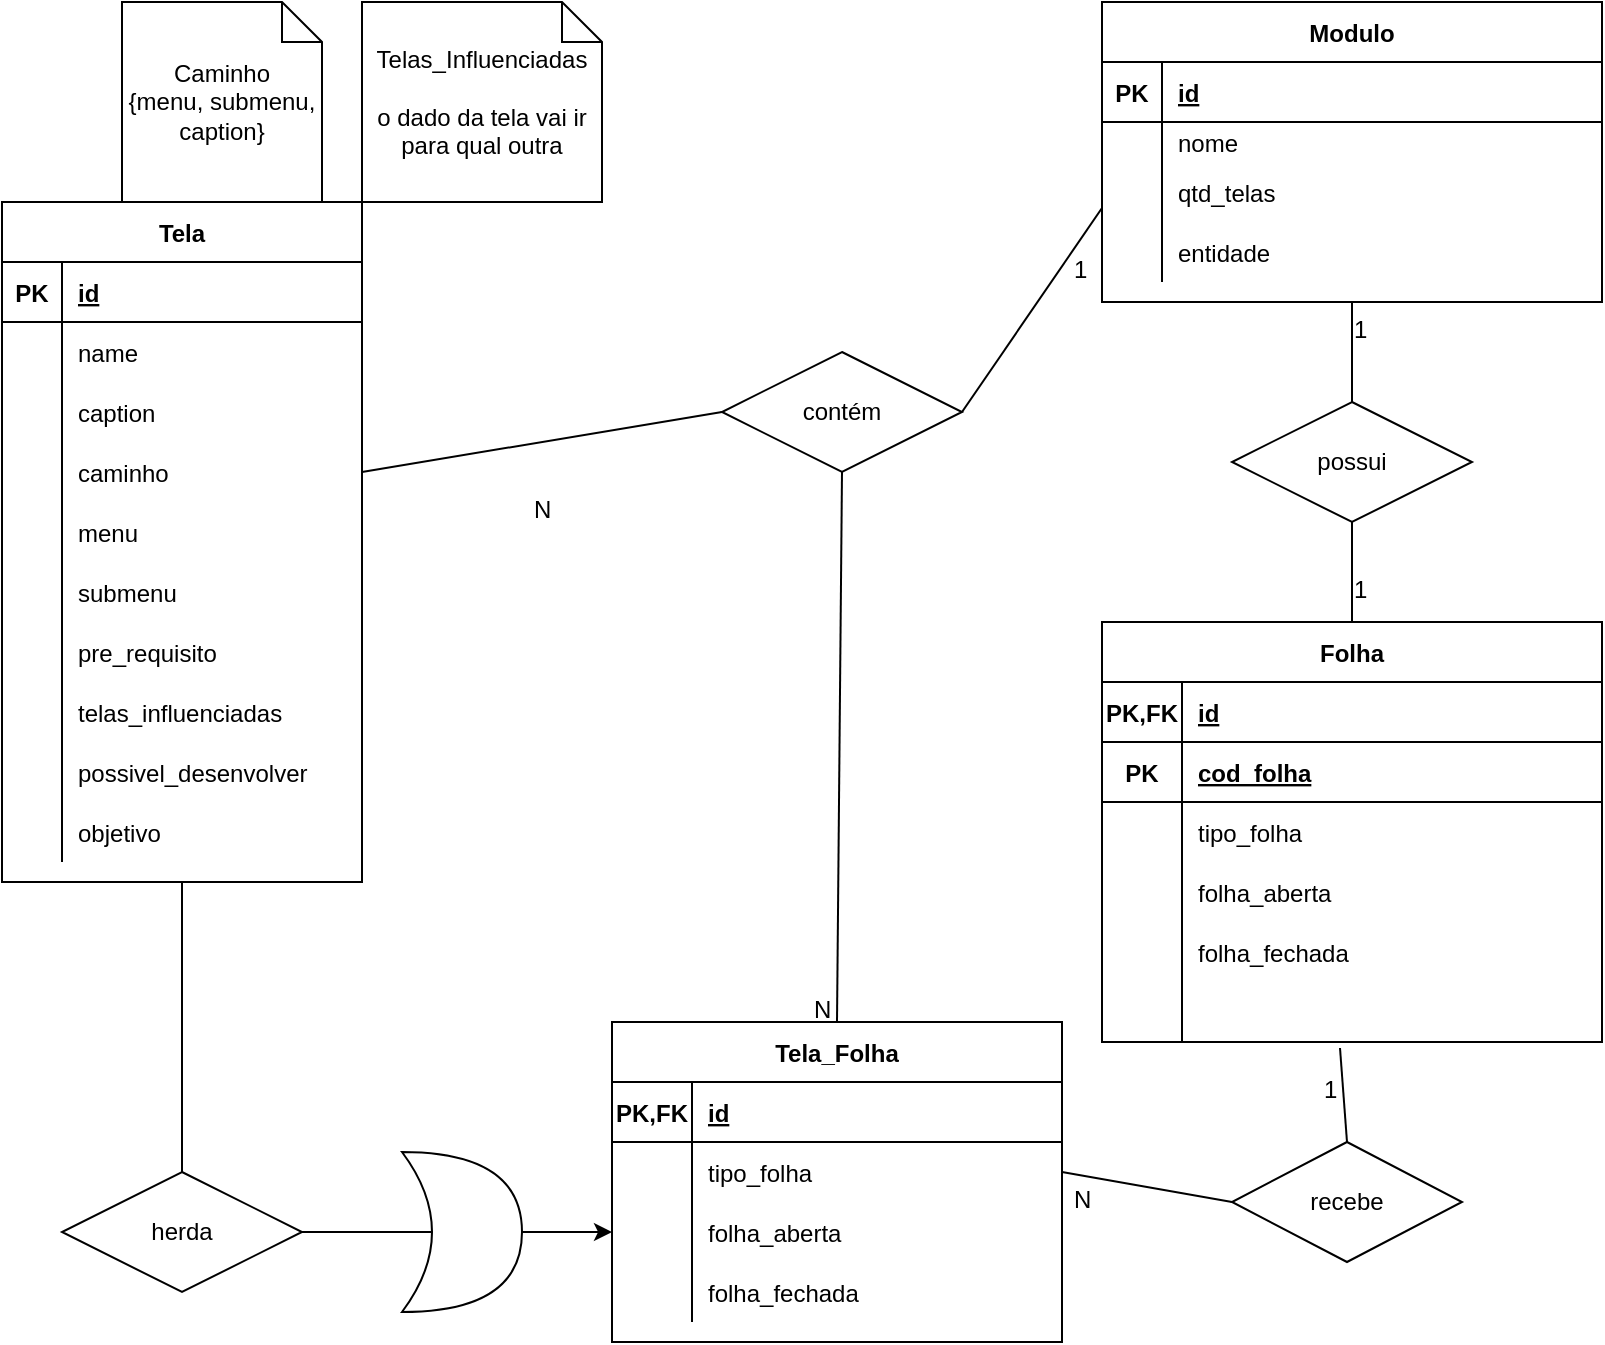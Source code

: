 <mxfile version="14.9.4" type="github">
  <diagram id="R2lEEEUBdFMjLlhIrx00" name="Page-1">
    <mxGraphModel dx="1923" dy="582" grid="1" gridSize="10" guides="1" tooltips="1" connect="1" arrows="1" fold="1" page="1" pageScale="1" pageWidth="850" pageHeight="1100" math="0" shadow="0" extFonts="Permanent Marker^https://fonts.googleapis.com/css?family=Permanent+Marker">
      <root>
        <mxCell id="0" />
        <mxCell id="1" parent="0" />
        <mxCell id="C-vyLk0tnHw3VtMMgP7b-2" value="Modulo" style="shape=table;startSize=30;container=1;collapsible=1;childLayout=tableLayout;fixedRows=1;rowLines=0;fontStyle=1;align=center;resizeLast=1;" parent="1" vertex="1">
          <mxGeometry x="520" y="30" width="250" height="150" as="geometry">
            <mxRectangle x="540" y="40" width="80" height="30" as="alternateBounds" />
          </mxGeometry>
        </mxCell>
        <mxCell id="C-vyLk0tnHw3VtMMgP7b-3" value="" style="shape=partialRectangle;collapsible=0;dropTarget=0;pointerEvents=0;fillColor=none;points=[[0,0.5],[1,0.5]];portConstraint=eastwest;top=0;left=0;right=0;bottom=1;" parent="C-vyLk0tnHw3VtMMgP7b-2" vertex="1">
          <mxGeometry y="30" width="250" height="30" as="geometry" />
        </mxCell>
        <mxCell id="C-vyLk0tnHw3VtMMgP7b-4" value="PK" style="shape=partialRectangle;overflow=hidden;connectable=0;fillColor=none;top=0;left=0;bottom=0;right=0;fontStyle=1;" parent="C-vyLk0tnHw3VtMMgP7b-3" vertex="1">
          <mxGeometry width="30" height="30" as="geometry" />
        </mxCell>
        <mxCell id="C-vyLk0tnHw3VtMMgP7b-5" value="id" style="shape=partialRectangle;overflow=hidden;connectable=0;fillColor=none;top=0;left=0;bottom=0;right=0;align=left;spacingLeft=6;fontStyle=5;" parent="C-vyLk0tnHw3VtMMgP7b-3" vertex="1">
          <mxGeometry x="30" width="220" height="30" as="geometry" />
        </mxCell>
        <mxCell id="C-vyLk0tnHw3VtMMgP7b-6" value="" style="shape=partialRectangle;collapsible=0;dropTarget=0;pointerEvents=0;fillColor=none;points=[[0,0.5],[1,0.5]];portConstraint=eastwest;top=0;left=0;right=0;bottom=0;" parent="C-vyLk0tnHw3VtMMgP7b-2" vertex="1">
          <mxGeometry y="60" width="250" height="20" as="geometry" />
        </mxCell>
        <mxCell id="C-vyLk0tnHw3VtMMgP7b-7" value="" style="shape=partialRectangle;overflow=hidden;connectable=0;fillColor=none;top=0;left=0;bottom=0;right=0;" parent="C-vyLk0tnHw3VtMMgP7b-6" vertex="1">
          <mxGeometry width="30" height="20" as="geometry" />
        </mxCell>
        <mxCell id="C-vyLk0tnHw3VtMMgP7b-8" value="nome" style="shape=partialRectangle;overflow=hidden;connectable=0;fillColor=none;top=0;left=0;bottom=0;right=0;align=left;spacingLeft=6;" parent="C-vyLk0tnHw3VtMMgP7b-6" vertex="1">
          <mxGeometry x="30" width="220" height="20" as="geometry" />
        </mxCell>
        <mxCell id="C-vyLk0tnHw3VtMMgP7b-9" value="" style="shape=partialRectangle;collapsible=0;dropTarget=0;pointerEvents=0;fillColor=none;points=[[0,0.5],[1,0.5]];portConstraint=eastwest;top=0;left=0;right=0;bottom=0;" parent="C-vyLk0tnHw3VtMMgP7b-2" vertex="1">
          <mxGeometry y="80" width="250" height="30" as="geometry" />
        </mxCell>
        <mxCell id="C-vyLk0tnHw3VtMMgP7b-10" value="" style="shape=partialRectangle;overflow=hidden;connectable=0;fillColor=none;top=0;left=0;bottom=0;right=0;" parent="C-vyLk0tnHw3VtMMgP7b-9" vertex="1">
          <mxGeometry width="30" height="30" as="geometry" />
        </mxCell>
        <mxCell id="C-vyLk0tnHw3VtMMgP7b-11" value="qtd_telas" style="shape=partialRectangle;overflow=hidden;connectable=0;fillColor=none;top=0;left=0;bottom=0;right=0;align=left;spacingLeft=6;" parent="C-vyLk0tnHw3VtMMgP7b-9" vertex="1">
          <mxGeometry x="30" width="220" height="30" as="geometry" />
        </mxCell>
        <mxCell id="XcwAVJcCN3Z1Kj0v-T99-72" value="" style="shape=partialRectangle;collapsible=0;dropTarget=0;pointerEvents=0;fillColor=none;points=[[0,0.5],[1,0.5]];portConstraint=eastwest;top=0;left=0;right=0;bottom=0;" vertex="1" parent="C-vyLk0tnHw3VtMMgP7b-2">
          <mxGeometry y="110" width="250" height="30" as="geometry" />
        </mxCell>
        <mxCell id="XcwAVJcCN3Z1Kj0v-T99-73" value="" style="shape=partialRectangle;overflow=hidden;connectable=0;fillColor=none;top=0;left=0;bottom=0;right=0;" vertex="1" parent="XcwAVJcCN3Z1Kj0v-T99-72">
          <mxGeometry width="30" height="30" as="geometry" />
        </mxCell>
        <mxCell id="XcwAVJcCN3Z1Kj0v-T99-74" value="entidade" style="shape=partialRectangle;overflow=hidden;connectable=0;fillColor=none;top=0;left=0;bottom=0;right=0;align=left;spacingLeft=6;" vertex="1" parent="XcwAVJcCN3Z1Kj0v-T99-72">
          <mxGeometry x="30" width="220" height="30" as="geometry" />
        </mxCell>
        <mxCell id="XcwAVJcCN3Z1Kj0v-T99-3" value="Tela" style="shape=table;startSize=30;container=1;collapsible=1;childLayout=tableLayout;fixedRows=1;rowLines=0;fontStyle=1;align=center;resizeLast=1;" vertex="1" parent="1">
          <mxGeometry x="-30" y="130" width="180" height="340" as="geometry" />
        </mxCell>
        <mxCell id="XcwAVJcCN3Z1Kj0v-T99-4" value="" style="shape=partialRectangle;collapsible=0;dropTarget=0;pointerEvents=0;fillColor=none;top=0;left=0;bottom=1;right=0;points=[[0,0.5],[1,0.5]];portConstraint=eastwest;" vertex="1" parent="XcwAVJcCN3Z1Kj0v-T99-3">
          <mxGeometry y="30" width="180" height="30" as="geometry" />
        </mxCell>
        <mxCell id="XcwAVJcCN3Z1Kj0v-T99-5" value="PK" style="shape=partialRectangle;connectable=0;fillColor=none;top=0;left=0;bottom=0;right=0;fontStyle=1;overflow=hidden;" vertex="1" parent="XcwAVJcCN3Z1Kj0v-T99-4">
          <mxGeometry width="30" height="30" as="geometry" />
        </mxCell>
        <mxCell id="XcwAVJcCN3Z1Kj0v-T99-6" value="id" style="shape=partialRectangle;connectable=0;fillColor=none;top=0;left=0;bottom=0;right=0;align=left;spacingLeft=6;fontStyle=5;overflow=hidden;" vertex="1" parent="XcwAVJcCN3Z1Kj0v-T99-4">
          <mxGeometry x="30" width="150" height="30" as="geometry" />
        </mxCell>
        <mxCell id="XcwAVJcCN3Z1Kj0v-T99-7" value="" style="shape=partialRectangle;collapsible=0;dropTarget=0;pointerEvents=0;fillColor=none;top=0;left=0;bottom=0;right=0;points=[[0,0.5],[1,0.5]];portConstraint=eastwest;" vertex="1" parent="XcwAVJcCN3Z1Kj0v-T99-3">
          <mxGeometry y="60" width="180" height="30" as="geometry" />
        </mxCell>
        <mxCell id="XcwAVJcCN3Z1Kj0v-T99-8" value="" style="shape=partialRectangle;connectable=0;fillColor=none;top=0;left=0;bottom=0;right=0;editable=1;overflow=hidden;" vertex="1" parent="XcwAVJcCN3Z1Kj0v-T99-7">
          <mxGeometry width="30" height="30" as="geometry" />
        </mxCell>
        <mxCell id="XcwAVJcCN3Z1Kj0v-T99-9" value="name" style="shape=partialRectangle;connectable=0;fillColor=none;top=0;left=0;bottom=0;right=0;align=left;spacingLeft=6;overflow=hidden;" vertex="1" parent="XcwAVJcCN3Z1Kj0v-T99-7">
          <mxGeometry x="30" width="150" height="30" as="geometry" />
        </mxCell>
        <mxCell id="XcwAVJcCN3Z1Kj0v-T99-10" value="" style="shape=partialRectangle;collapsible=0;dropTarget=0;pointerEvents=0;fillColor=none;top=0;left=0;bottom=0;right=0;points=[[0,0.5],[1,0.5]];portConstraint=eastwest;" vertex="1" parent="XcwAVJcCN3Z1Kj0v-T99-3">
          <mxGeometry y="90" width="180" height="30" as="geometry" />
        </mxCell>
        <mxCell id="XcwAVJcCN3Z1Kj0v-T99-11" value="" style="shape=partialRectangle;connectable=0;fillColor=none;top=0;left=0;bottom=0;right=0;editable=1;overflow=hidden;" vertex="1" parent="XcwAVJcCN3Z1Kj0v-T99-10">
          <mxGeometry width="30" height="30" as="geometry" />
        </mxCell>
        <mxCell id="XcwAVJcCN3Z1Kj0v-T99-12" value="caption" style="shape=partialRectangle;connectable=0;fillColor=none;top=0;left=0;bottom=0;right=0;align=left;spacingLeft=6;overflow=hidden;" vertex="1" parent="XcwAVJcCN3Z1Kj0v-T99-10">
          <mxGeometry x="30" width="150" height="30" as="geometry" />
        </mxCell>
        <mxCell id="XcwAVJcCN3Z1Kj0v-T99-13" value="" style="shape=partialRectangle;collapsible=0;dropTarget=0;pointerEvents=0;fillColor=none;top=0;left=0;bottom=0;right=0;points=[[0,0.5],[1,0.5]];portConstraint=eastwest;" vertex="1" parent="XcwAVJcCN3Z1Kj0v-T99-3">
          <mxGeometry y="120" width="180" height="30" as="geometry" />
        </mxCell>
        <mxCell id="XcwAVJcCN3Z1Kj0v-T99-14" value="" style="shape=partialRectangle;connectable=0;fillColor=none;top=0;left=0;bottom=0;right=0;editable=1;overflow=hidden;" vertex="1" parent="XcwAVJcCN3Z1Kj0v-T99-13">
          <mxGeometry width="30" height="30" as="geometry" />
        </mxCell>
        <mxCell id="XcwAVJcCN3Z1Kj0v-T99-15" value="caminho" style="shape=partialRectangle;connectable=0;fillColor=none;top=0;left=0;bottom=0;right=0;align=left;spacingLeft=6;overflow=hidden;" vertex="1" parent="XcwAVJcCN3Z1Kj0v-T99-13">
          <mxGeometry x="30" width="150" height="30" as="geometry" />
        </mxCell>
        <mxCell id="XcwAVJcCN3Z1Kj0v-T99-34" value="" style="shape=partialRectangle;collapsible=0;dropTarget=0;pointerEvents=0;fillColor=none;top=0;left=0;bottom=0;right=0;points=[[0,0.5],[1,0.5]];portConstraint=eastwest;" vertex="1" parent="XcwAVJcCN3Z1Kj0v-T99-3">
          <mxGeometry y="150" width="180" height="30" as="geometry" />
        </mxCell>
        <mxCell id="XcwAVJcCN3Z1Kj0v-T99-35" value="" style="shape=partialRectangle;connectable=0;fillColor=none;top=0;left=0;bottom=0;right=0;editable=1;overflow=hidden;" vertex="1" parent="XcwAVJcCN3Z1Kj0v-T99-34">
          <mxGeometry width="30" height="30" as="geometry" />
        </mxCell>
        <mxCell id="XcwAVJcCN3Z1Kj0v-T99-36" value="menu" style="shape=partialRectangle;connectable=0;fillColor=none;top=0;left=0;bottom=0;right=0;align=left;spacingLeft=6;overflow=hidden;" vertex="1" parent="XcwAVJcCN3Z1Kj0v-T99-34">
          <mxGeometry x="30" width="150" height="30" as="geometry" />
        </mxCell>
        <mxCell id="XcwAVJcCN3Z1Kj0v-T99-38" value="" style="shape=partialRectangle;collapsible=0;dropTarget=0;pointerEvents=0;fillColor=none;top=0;left=0;bottom=0;right=0;points=[[0,0.5],[1,0.5]];portConstraint=eastwest;" vertex="1" parent="XcwAVJcCN3Z1Kj0v-T99-3">
          <mxGeometry y="180" width="180" height="30" as="geometry" />
        </mxCell>
        <mxCell id="XcwAVJcCN3Z1Kj0v-T99-39" value="" style="shape=partialRectangle;connectable=0;fillColor=none;top=0;left=0;bottom=0;right=0;editable=1;overflow=hidden;" vertex="1" parent="XcwAVJcCN3Z1Kj0v-T99-38">
          <mxGeometry width="30" height="30" as="geometry" />
        </mxCell>
        <mxCell id="XcwAVJcCN3Z1Kj0v-T99-40" value="submenu" style="shape=partialRectangle;connectable=0;fillColor=none;top=0;left=0;bottom=0;right=0;align=left;spacingLeft=6;overflow=hidden;" vertex="1" parent="XcwAVJcCN3Z1Kj0v-T99-38">
          <mxGeometry x="30" width="150" height="30" as="geometry" />
        </mxCell>
        <mxCell id="XcwAVJcCN3Z1Kj0v-T99-42" value="" style="shape=partialRectangle;collapsible=0;dropTarget=0;pointerEvents=0;fillColor=none;top=0;left=0;bottom=0;right=0;points=[[0,0.5],[1,0.5]];portConstraint=eastwest;" vertex="1" parent="XcwAVJcCN3Z1Kj0v-T99-3">
          <mxGeometry y="210" width="180" height="30" as="geometry" />
        </mxCell>
        <mxCell id="XcwAVJcCN3Z1Kj0v-T99-43" value="" style="shape=partialRectangle;connectable=0;fillColor=none;top=0;left=0;bottom=0;right=0;editable=1;overflow=hidden;" vertex="1" parent="XcwAVJcCN3Z1Kj0v-T99-42">
          <mxGeometry width="30" height="30" as="geometry" />
        </mxCell>
        <mxCell id="XcwAVJcCN3Z1Kj0v-T99-44" value="pre_requisito" style="shape=partialRectangle;connectable=0;fillColor=none;top=0;left=0;bottom=0;right=0;align=left;spacingLeft=6;overflow=hidden;" vertex="1" parent="XcwAVJcCN3Z1Kj0v-T99-42">
          <mxGeometry x="30" width="150" height="30" as="geometry" />
        </mxCell>
        <mxCell id="XcwAVJcCN3Z1Kj0v-T99-45" value="" style="shape=partialRectangle;collapsible=0;dropTarget=0;pointerEvents=0;fillColor=none;top=0;left=0;bottom=0;right=0;points=[[0,0.5],[1,0.5]];portConstraint=eastwest;" vertex="1" parent="XcwAVJcCN3Z1Kj0v-T99-3">
          <mxGeometry y="240" width="180" height="30" as="geometry" />
        </mxCell>
        <mxCell id="XcwAVJcCN3Z1Kj0v-T99-46" value="" style="shape=partialRectangle;connectable=0;fillColor=none;top=0;left=0;bottom=0;right=0;editable=1;overflow=hidden;" vertex="1" parent="XcwAVJcCN3Z1Kj0v-T99-45">
          <mxGeometry width="30" height="30" as="geometry" />
        </mxCell>
        <mxCell id="XcwAVJcCN3Z1Kj0v-T99-47" value="telas_influenciadas" style="shape=partialRectangle;connectable=0;fillColor=none;top=0;left=0;bottom=0;right=0;align=left;spacingLeft=6;overflow=hidden;" vertex="1" parent="XcwAVJcCN3Z1Kj0v-T99-45">
          <mxGeometry x="30" width="150" height="30" as="geometry" />
        </mxCell>
        <mxCell id="XcwAVJcCN3Z1Kj0v-T99-49" value="" style="shape=partialRectangle;collapsible=0;dropTarget=0;pointerEvents=0;fillColor=none;top=0;left=0;bottom=0;right=0;points=[[0,0.5],[1,0.5]];portConstraint=eastwest;" vertex="1" parent="XcwAVJcCN3Z1Kj0v-T99-3">
          <mxGeometry y="270" width="180" height="30" as="geometry" />
        </mxCell>
        <mxCell id="XcwAVJcCN3Z1Kj0v-T99-50" value="" style="shape=partialRectangle;connectable=0;fillColor=none;top=0;left=0;bottom=0;right=0;editable=1;overflow=hidden;" vertex="1" parent="XcwAVJcCN3Z1Kj0v-T99-49">
          <mxGeometry width="30" height="30" as="geometry" />
        </mxCell>
        <mxCell id="XcwAVJcCN3Z1Kj0v-T99-51" value="possivel_desenvolver" style="shape=partialRectangle;connectable=0;fillColor=none;top=0;left=0;bottom=0;right=0;align=left;spacingLeft=6;overflow=hidden;" vertex="1" parent="XcwAVJcCN3Z1Kj0v-T99-49">
          <mxGeometry x="30" width="150" height="30" as="geometry" />
        </mxCell>
        <mxCell id="XcwAVJcCN3Z1Kj0v-T99-88" value="" style="shape=partialRectangle;collapsible=0;dropTarget=0;pointerEvents=0;fillColor=none;top=0;left=0;bottom=0;right=0;points=[[0,0.5],[1,0.5]];portConstraint=eastwest;" vertex="1" parent="XcwAVJcCN3Z1Kj0v-T99-3">
          <mxGeometry y="300" width="180" height="30" as="geometry" />
        </mxCell>
        <mxCell id="XcwAVJcCN3Z1Kj0v-T99-89" value="" style="shape=partialRectangle;connectable=0;fillColor=none;top=0;left=0;bottom=0;right=0;editable=1;overflow=hidden;" vertex="1" parent="XcwAVJcCN3Z1Kj0v-T99-88">
          <mxGeometry width="30" height="30" as="geometry" />
        </mxCell>
        <mxCell id="XcwAVJcCN3Z1Kj0v-T99-90" value="objetivo" style="shape=partialRectangle;connectable=0;fillColor=none;top=0;left=0;bottom=0;right=0;align=left;spacingLeft=6;overflow=hidden;" vertex="1" parent="XcwAVJcCN3Z1Kj0v-T99-88">
          <mxGeometry x="30" width="150" height="30" as="geometry" />
        </mxCell>
        <mxCell id="XcwAVJcCN3Z1Kj0v-T99-41" value="Caminho&lt;br&gt;{menu, submenu, caption}" style="shape=note;size=20;whiteSpace=wrap;html=1;" vertex="1" parent="1">
          <mxGeometry x="30" y="30" width="100" height="100" as="geometry" />
        </mxCell>
        <mxCell id="XcwAVJcCN3Z1Kj0v-T99-48" value="Telas_Influenciadas&lt;br&gt;&lt;br&gt;o dado da tela vai ir para qual outra" style="shape=note;size=20;whiteSpace=wrap;html=1;" vertex="1" parent="1">
          <mxGeometry x="150" y="30" width="120" height="100" as="geometry" />
        </mxCell>
        <mxCell id="XcwAVJcCN3Z1Kj0v-T99-52" value="Folha" style="shape=table;startSize=30;container=1;collapsible=1;childLayout=tableLayout;fixedRows=1;rowLines=0;fontStyle=1;align=center;resizeLast=1;" vertex="1" parent="1">
          <mxGeometry x="520" y="340" width="250" height="210" as="geometry" />
        </mxCell>
        <mxCell id="XcwAVJcCN3Z1Kj0v-T99-53" value="" style="shape=partialRectangle;collapsible=0;dropTarget=0;pointerEvents=0;fillColor=none;top=0;left=0;bottom=1;right=0;points=[[0,0.5],[1,0.5]];portConstraint=eastwest;" vertex="1" parent="XcwAVJcCN3Z1Kj0v-T99-52">
          <mxGeometry y="30" width="250" height="30" as="geometry" />
        </mxCell>
        <mxCell id="XcwAVJcCN3Z1Kj0v-T99-54" value="PK,FK" style="shape=partialRectangle;connectable=0;fillColor=none;top=0;left=0;bottom=0;right=0;fontStyle=1;overflow=hidden;" vertex="1" parent="XcwAVJcCN3Z1Kj0v-T99-53">
          <mxGeometry width="40" height="30" as="geometry" />
        </mxCell>
        <mxCell id="XcwAVJcCN3Z1Kj0v-T99-55" value="id" style="shape=partialRectangle;connectable=0;fillColor=none;top=0;left=0;bottom=0;right=0;align=left;spacingLeft=6;fontStyle=5;overflow=hidden;" vertex="1" parent="XcwAVJcCN3Z1Kj0v-T99-53">
          <mxGeometry x="40" width="210" height="30" as="geometry" />
        </mxCell>
        <mxCell id="XcwAVJcCN3Z1Kj0v-T99-122" value="" style="shape=partialRectangle;collapsible=0;dropTarget=0;pointerEvents=0;fillColor=none;top=0;left=0;bottom=1;right=0;points=[[0,0.5],[1,0.5]];portConstraint=eastwest;" vertex="1" parent="XcwAVJcCN3Z1Kj0v-T99-52">
          <mxGeometry y="60" width="250" height="30" as="geometry" />
        </mxCell>
        <mxCell id="XcwAVJcCN3Z1Kj0v-T99-123" value="PK" style="shape=partialRectangle;connectable=0;fillColor=none;top=0;left=0;bottom=0;right=0;fontStyle=1;overflow=hidden;" vertex="1" parent="XcwAVJcCN3Z1Kj0v-T99-122">
          <mxGeometry width="40" height="30" as="geometry" />
        </mxCell>
        <mxCell id="XcwAVJcCN3Z1Kj0v-T99-124" value="cod_folha" style="shape=partialRectangle;connectable=0;fillColor=none;top=0;left=0;bottom=0;right=0;align=left;spacingLeft=6;fontStyle=5;overflow=hidden;" vertex="1" parent="XcwAVJcCN3Z1Kj0v-T99-122">
          <mxGeometry x="40" width="210" height="30" as="geometry" />
        </mxCell>
        <mxCell id="XcwAVJcCN3Z1Kj0v-T99-56" value="" style="shape=partialRectangle;collapsible=0;dropTarget=0;pointerEvents=0;fillColor=none;top=0;left=0;bottom=0;right=0;points=[[0,0.5],[1,0.5]];portConstraint=eastwest;" vertex="1" parent="XcwAVJcCN3Z1Kj0v-T99-52">
          <mxGeometry y="90" width="250" height="30" as="geometry" />
        </mxCell>
        <mxCell id="XcwAVJcCN3Z1Kj0v-T99-57" value="" style="shape=partialRectangle;connectable=0;fillColor=none;top=0;left=0;bottom=0;right=0;editable=1;overflow=hidden;" vertex="1" parent="XcwAVJcCN3Z1Kj0v-T99-56">
          <mxGeometry width="40" height="30" as="geometry" />
        </mxCell>
        <mxCell id="XcwAVJcCN3Z1Kj0v-T99-58" value="tipo_folha" style="shape=partialRectangle;connectable=0;fillColor=none;top=0;left=0;bottom=0;right=0;align=left;spacingLeft=6;overflow=hidden;" vertex="1" parent="XcwAVJcCN3Z1Kj0v-T99-56">
          <mxGeometry x="40" width="210" height="30" as="geometry" />
        </mxCell>
        <mxCell id="XcwAVJcCN3Z1Kj0v-T99-59" value="" style="shape=partialRectangle;collapsible=0;dropTarget=0;pointerEvents=0;fillColor=none;top=0;left=0;bottom=0;right=0;points=[[0,0.5],[1,0.5]];portConstraint=eastwest;" vertex="1" parent="XcwAVJcCN3Z1Kj0v-T99-52">
          <mxGeometry y="120" width="250" height="30" as="geometry" />
        </mxCell>
        <mxCell id="XcwAVJcCN3Z1Kj0v-T99-60" value="" style="shape=partialRectangle;connectable=0;fillColor=none;top=0;left=0;bottom=0;right=0;editable=1;overflow=hidden;" vertex="1" parent="XcwAVJcCN3Z1Kj0v-T99-59">
          <mxGeometry width="40" height="30" as="geometry" />
        </mxCell>
        <mxCell id="XcwAVJcCN3Z1Kj0v-T99-61" value="folha_aberta" style="shape=partialRectangle;connectable=0;fillColor=none;top=0;left=0;bottom=0;right=0;align=left;spacingLeft=6;overflow=hidden;" vertex="1" parent="XcwAVJcCN3Z1Kj0v-T99-59">
          <mxGeometry x="40" width="210" height="30" as="geometry" />
        </mxCell>
        <mxCell id="XcwAVJcCN3Z1Kj0v-T99-62" value="" style="shape=partialRectangle;collapsible=0;dropTarget=0;pointerEvents=0;fillColor=none;top=0;left=0;bottom=0;right=0;points=[[0,0.5],[1,0.5]];portConstraint=eastwest;" vertex="1" parent="XcwAVJcCN3Z1Kj0v-T99-52">
          <mxGeometry y="150" width="250" height="30" as="geometry" />
        </mxCell>
        <mxCell id="XcwAVJcCN3Z1Kj0v-T99-63" value="" style="shape=partialRectangle;connectable=0;fillColor=none;top=0;left=0;bottom=0;right=0;editable=1;overflow=hidden;" vertex="1" parent="XcwAVJcCN3Z1Kj0v-T99-62">
          <mxGeometry width="40" height="30" as="geometry" />
        </mxCell>
        <mxCell id="XcwAVJcCN3Z1Kj0v-T99-64" value="folha_fechada" style="shape=partialRectangle;connectable=0;fillColor=none;top=0;left=0;bottom=0;right=0;align=left;spacingLeft=6;overflow=hidden;" vertex="1" parent="XcwAVJcCN3Z1Kj0v-T99-62">
          <mxGeometry x="40" width="210" height="30" as="geometry" />
        </mxCell>
        <mxCell id="XcwAVJcCN3Z1Kj0v-T99-69" value="" style="shape=partialRectangle;collapsible=0;dropTarget=0;pointerEvents=0;fillColor=none;top=0;left=0;bottom=0;right=0;points=[[0,0.5],[1,0.5]];portConstraint=eastwest;" vertex="1" parent="XcwAVJcCN3Z1Kj0v-T99-52">
          <mxGeometry y="180" width="250" height="30" as="geometry" />
        </mxCell>
        <mxCell id="XcwAVJcCN3Z1Kj0v-T99-70" value="" style="shape=partialRectangle;connectable=0;fillColor=none;top=0;left=0;bottom=0;right=0;editable=1;overflow=hidden;" vertex="1" parent="XcwAVJcCN3Z1Kj0v-T99-69">
          <mxGeometry width="40" height="30" as="geometry" />
        </mxCell>
        <mxCell id="XcwAVJcCN3Z1Kj0v-T99-71" value="" style="shape=partialRectangle;connectable=0;fillColor=none;top=0;left=0;bottom=0;right=0;align=left;spacingLeft=6;overflow=hidden;" vertex="1" parent="XcwAVJcCN3Z1Kj0v-T99-69">
          <mxGeometry x="40" width="210" height="30" as="geometry" />
        </mxCell>
        <mxCell id="XcwAVJcCN3Z1Kj0v-T99-80" value="" style="endArrow=none;html=1;rounded=0;entryX=0;entryY=0.767;entryDx=0;entryDy=0;entryPerimeter=0;exitX=1;exitY=0.5;exitDx=0;exitDy=0;startArrow=none;" edge="1" parent="1" source="XcwAVJcCN3Z1Kj0v-T99-17" target="C-vyLk0tnHw3VtMMgP7b-9">
          <mxGeometry relative="1" as="geometry">
            <mxPoint x="300" y="360" as="sourcePoint" />
            <mxPoint x="460" y="360" as="targetPoint" />
          </mxGeometry>
        </mxCell>
        <mxCell id="XcwAVJcCN3Z1Kj0v-T99-17" value="contém" style="shape=rhombus;perimeter=rhombusPerimeter;whiteSpace=wrap;html=1;align=center;" vertex="1" parent="1">
          <mxGeometry x="330" y="205" width="120" height="60" as="geometry" />
        </mxCell>
        <mxCell id="XcwAVJcCN3Z1Kj0v-T99-81" value="" style="endArrow=none;html=1;rounded=0;entryX=0;entryY=0.5;entryDx=0;entryDy=0;exitX=1;exitY=0.5;exitDx=0;exitDy=0;" edge="1" parent="1" source="XcwAVJcCN3Z1Kj0v-T99-13" target="XcwAVJcCN3Z1Kj0v-T99-17">
          <mxGeometry relative="1" as="geometry">
            <mxPoint x="230" y="335" as="sourcePoint" />
            <mxPoint x="520" y="328.01" as="targetPoint" />
          </mxGeometry>
        </mxCell>
        <mxCell id="XcwAVJcCN3Z1Kj0v-T99-82" value="N" style="text;strokeColor=none;fillColor=none;spacingLeft=4;spacingRight=4;overflow=hidden;rotatable=0;points=[[0,0.5],[1,0.5]];portConstraint=eastwest;fontSize=12;" vertex="1" parent="1">
          <mxGeometry x="230" y="270" width="40" height="30" as="geometry" />
        </mxCell>
        <mxCell id="XcwAVJcCN3Z1Kj0v-T99-83" value="1" style="text;strokeColor=none;fillColor=none;spacingLeft=4;spacingRight=4;overflow=hidden;rotatable=0;points=[[0,0.5],[1,0.5]];portConstraint=eastwest;fontSize=12;" vertex="1" parent="1">
          <mxGeometry x="500" y="150" width="40" height="20" as="geometry" />
        </mxCell>
        <mxCell id="XcwAVJcCN3Z1Kj0v-T99-86" value="possui" style="shape=rhombus;perimeter=rhombusPerimeter;whiteSpace=wrap;html=1;align=center;" vertex="1" parent="1">
          <mxGeometry x="585" y="230" width="120" height="60" as="geometry" />
        </mxCell>
        <mxCell id="XcwAVJcCN3Z1Kj0v-T99-94" value="" style="endArrow=none;html=1;rounded=0;exitX=0.5;exitY=1;exitDx=0;exitDy=0;entryX=0.5;entryY=0;entryDx=0;entryDy=0;" edge="1" parent="1" source="C-vyLk0tnHw3VtMMgP7b-2" target="XcwAVJcCN3Z1Kj0v-T99-86">
          <mxGeometry relative="1" as="geometry">
            <mxPoint x="580" y="180" as="sourcePoint" />
            <mxPoint x="740" y="180" as="targetPoint" />
          </mxGeometry>
        </mxCell>
        <mxCell id="XcwAVJcCN3Z1Kj0v-T99-95" value="" style="endArrow=none;html=1;rounded=0;entryX=0.5;entryY=1;entryDx=0;entryDy=0;exitX=0.5;exitY=0;exitDx=0;exitDy=0;" edge="1" parent="1" source="XcwAVJcCN3Z1Kj0v-T99-52" target="XcwAVJcCN3Z1Kj0v-T99-86">
          <mxGeometry relative="1" as="geometry">
            <mxPoint x="450" y="330" as="sourcePoint" />
            <mxPoint x="610" y="330" as="targetPoint" />
          </mxGeometry>
        </mxCell>
        <mxCell id="XcwAVJcCN3Z1Kj0v-T99-96" value="1" style="text;strokeColor=none;fillColor=none;spacingLeft=4;spacingRight=4;overflow=hidden;rotatable=0;points=[[0,0.5],[1,0.5]];portConstraint=eastwest;fontSize=12;" vertex="1" parent="1">
          <mxGeometry x="640" y="180" width="40" height="30" as="geometry" />
        </mxCell>
        <mxCell id="XcwAVJcCN3Z1Kj0v-T99-97" value="1" style="text;strokeColor=none;fillColor=none;spacingLeft=4;spacingRight=4;overflow=hidden;rotatable=0;points=[[0,0.5],[1,0.5]];portConstraint=eastwest;fontSize=12;" vertex="1" parent="1">
          <mxGeometry x="640" y="310" width="40" height="30" as="geometry" />
        </mxCell>
        <mxCell id="XcwAVJcCN3Z1Kj0v-T99-98" value="Tela_Folha" style="shape=table;startSize=30;container=1;collapsible=1;childLayout=tableLayout;fixedRows=1;rowLines=0;fontStyle=1;align=center;resizeLast=1;" vertex="1" parent="1">
          <mxGeometry x="275" y="540" width="225" height="160" as="geometry" />
        </mxCell>
        <mxCell id="XcwAVJcCN3Z1Kj0v-T99-99" value="" style="shape=partialRectangle;collapsible=0;dropTarget=0;pointerEvents=0;fillColor=none;top=0;left=0;bottom=1;right=0;points=[[0,0.5],[1,0.5]];portConstraint=eastwest;" vertex="1" parent="XcwAVJcCN3Z1Kj0v-T99-98">
          <mxGeometry y="30" width="225" height="30" as="geometry" />
        </mxCell>
        <mxCell id="XcwAVJcCN3Z1Kj0v-T99-100" value="PK,FK" style="shape=partialRectangle;connectable=0;fillColor=none;top=0;left=0;bottom=0;right=0;fontStyle=1;overflow=hidden;" vertex="1" parent="XcwAVJcCN3Z1Kj0v-T99-99">
          <mxGeometry width="40" height="30" as="geometry" />
        </mxCell>
        <mxCell id="XcwAVJcCN3Z1Kj0v-T99-101" value="id" style="shape=partialRectangle;connectable=0;fillColor=none;top=0;left=0;bottom=0;right=0;align=left;spacingLeft=6;fontStyle=5;overflow=hidden;" vertex="1" parent="XcwAVJcCN3Z1Kj0v-T99-99">
          <mxGeometry x="40" width="185" height="30" as="geometry" />
        </mxCell>
        <mxCell id="XcwAVJcCN3Z1Kj0v-T99-102" value="" style="shape=partialRectangle;collapsible=0;dropTarget=0;pointerEvents=0;fillColor=none;top=0;left=0;bottom=0;right=0;points=[[0,0.5],[1,0.5]];portConstraint=eastwest;" vertex="1" parent="XcwAVJcCN3Z1Kj0v-T99-98">
          <mxGeometry y="60" width="225" height="30" as="geometry" />
        </mxCell>
        <mxCell id="XcwAVJcCN3Z1Kj0v-T99-103" value="" style="shape=partialRectangle;connectable=0;fillColor=none;top=0;left=0;bottom=0;right=0;editable=1;overflow=hidden;" vertex="1" parent="XcwAVJcCN3Z1Kj0v-T99-102">
          <mxGeometry width="40" height="30" as="geometry" />
        </mxCell>
        <mxCell id="XcwAVJcCN3Z1Kj0v-T99-104" value="tipo_folha" style="shape=partialRectangle;connectable=0;fillColor=none;top=0;left=0;bottom=0;right=0;align=left;spacingLeft=6;overflow=hidden;" vertex="1" parent="XcwAVJcCN3Z1Kj0v-T99-102">
          <mxGeometry x="40" width="185" height="30" as="geometry" />
        </mxCell>
        <mxCell id="XcwAVJcCN3Z1Kj0v-T99-105" value="" style="shape=partialRectangle;collapsible=0;dropTarget=0;pointerEvents=0;fillColor=none;top=0;left=0;bottom=0;right=0;points=[[0,0.5],[1,0.5]];portConstraint=eastwest;" vertex="1" parent="XcwAVJcCN3Z1Kj0v-T99-98">
          <mxGeometry y="90" width="225" height="30" as="geometry" />
        </mxCell>
        <mxCell id="XcwAVJcCN3Z1Kj0v-T99-106" value="" style="shape=partialRectangle;connectable=0;fillColor=none;top=0;left=0;bottom=0;right=0;editable=1;overflow=hidden;" vertex="1" parent="XcwAVJcCN3Z1Kj0v-T99-105">
          <mxGeometry width="40" height="30" as="geometry" />
        </mxCell>
        <mxCell id="XcwAVJcCN3Z1Kj0v-T99-107" value="folha_aberta" style="shape=partialRectangle;connectable=0;fillColor=none;top=0;left=0;bottom=0;right=0;align=left;spacingLeft=6;overflow=hidden;" vertex="1" parent="XcwAVJcCN3Z1Kj0v-T99-105">
          <mxGeometry x="40" width="185" height="30" as="geometry" />
        </mxCell>
        <mxCell id="XcwAVJcCN3Z1Kj0v-T99-108" value="" style="shape=partialRectangle;collapsible=0;dropTarget=0;pointerEvents=0;fillColor=none;top=0;left=0;bottom=0;right=0;points=[[0,0.5],[1,0.5]];portConstraint=eastwest;" vertex="1" parent="XcwAVJcCN3Z1Kj0v-T99-98">
          <mxGeometry y="120" width="225" height="30" as="geometry" />
        </mxCell>
        <mxCell id="XcwAVJcCN3Z1Kj0v-T99-109" value="" style="shape=partialRectangle;connectable=0;fillColor=none;top=0;left=0;bottom=0;right=0;editable=1;overflow=hidden;" vertex="1" parent="XcwAVJcCN3Z1Kj0v-T99-108">
          <mxGeometry width="40" height="30" as="geometry" />
        </mxCell>
        <mxCell id="XcwAVJcCN3Z1Kj0v-T99-110" value="folha_fechada" style="shape=partialRectangle;connectable=0;fillColor=none;top=0;left=0;bottom=0;right=0;align=left;spacingLeft=6;overflow=hidden;" vertex="1" parent="XcwAVJcCN3Z1Kj0v-T99-108">
          <mxGeometry x="40" width="185" height="30" as="geometry" />
        </mxCell>
        <mxCell id="XcwAVJcCN3Z1Kj0v-T99-112" style="edgeStyle=orthogonalEdgeStyle;rounded=0;orthogonalLoop=1;jettySize=auto;html=1;exitX=1;exitY=0.5;exitDx=0;exitDy=0;entryX=0;entryY=0.5;entryDx=0;entryDy=0;startArrow=none;" edge="1" parent="1" source="XcwAVJcCN3Z1Kj0v-T99-130" target="XcwAVJcCN3Z1Kj0v-T99-105">
          <mxGeometry relative="1" as="geometry" />
        </mxCell>
        <mxCell id="XcwAVJcCN3Z1Kj0v-T99-111" value="herda" style="shape=rhombus;perimeter=rhombusPerimeter;whiteSpace=wrap;html=1;align=center;" vertex="1" parent="1">
          <mxGeometry y="615" width="120" height="60" as="geometry" />
        </mxCell>
        <mxCell id="XcwAVJcCN3Z1Kj0v-T99-114" value="" style="endArrow=none;html=1;rounded=0;entryX=0.5;entryY=0;entryDx=0;entryDy=0;exitX=0.5;exitY=1.333;exitDx=0;exitDy=0;exitPerimeter=0;" edge="1" parent="1" source="XcwAVJcCN3Z1Kj0v-T99-88" target="XcwAVJcCN3Z1Kj0v-T99-111">
          <mxGeometry relative="1" as="geometry">
            <mxPoint x="130" y="480" as="sourcePoint" />
            <mxPoint x="130" y="520" as="targetPoint" />
          </mxGeometry>
        </mxCell>
        <mxCell id="XcwAVJcCN3Z1Kj0v-T99-115" value="" style="endArrow=none;html=1;rounded=0;entryX=0.476;entryY=1.1;entryDx=0;entryDy=0;entryPerimeter=0;exitX=0.5;exitY=0;exitDx=0;exitDy=0;startArrow=none;" edge="1" parent="1" source="XcwAVJcCN3Z1Kj0v-T99-128" target="XcwAVJcCN3Z1Kj0v-T99-69">
          <mxGeometry relative="1" as="geometry">
            <mxPoint x="520" y="610" as="sourcePoint" />
            <mxPoint x="630" y="610" as="targetPoint" />
          </mxGeometry>
        </mxCell>
        <mxCell id="XcwAVJcCN3Z1Kj0v-T99-119" value="1" style="text;strokeColor=none;fillColor=none;spacingLeft=4;spacingRight=4;overflow=hidden;rotatable=0;points=[[0,0.5],[1,0.5]];portConstraint=eastwest;fontSize=12;" vertex="1" parent="1">
          <mxGeometry x="625" y="560" width="40" height="30" as="geometry" />
        </mxCell>
        <mxCell id="XcwAVJcCN3Z1Kj0v-T99-120" value="N" style="text;strokeColor=none;fillColor=none;spacingLeft=4;spacingRight=4;overflow=hidden;rotatable=0;points=[[0,0.5],[1,0.5]];portConstraint=eastwest;fontSize=12;" vertex="1" parent="1">
          <mxGeometry x="500" y="615" width="40" height="30" as="geometry" />
        </mxCell>
        <mxCell id="XcwAVJcCN3Z1Kj0v-T99-125" value="N" style="text;strokeColor=none;fillColor=none;spacingLeft=4;spacingRight=4;overflow=hidden;rotatable=0;points=[[0,0.5],[1,0.5]];portConstraint=eastwest;fontSize=12;" vertex="1" parent="1">
          <mxGeometry x="370" y="520" width="40" height="30" as="geometry" />
        </mxCell>
        <mxCell id="XcwAVJcCN3Z1Kj0v-T99-126" value="" style="endArrow=none;html=1;rounded=0;entryX=0.5;entryY=1;entryDx=0;entryDy=0;exitX=0.5;exitY=0;exitDx=0;exitDy=0;" edge="1" parent="1" source="XcwAVJcCN3Z1Kj0v-T99-98" target="XcwAVJcCN3Z1Kj0v-T99-17">
          <mxGeometry relative="1" as="geometry">
            <mxPoint x="320" y="410" as="sourcePoint" />
            <mxPoint x="480" y="410" as="targetPoint" />
          </mxGeometry>
        </mxCell>
        <mxCell id="XcwAVJcCN3Z1Kj0v-T99-128" value="recebe" style="shape=rhombus;perimeter=rhombusPerimeter;whiteSpace=wrap;html=1;align=center;" vertex="1" parent="1">
          <mxGeometry x="585" y="600" width="115" height="60" as="geometry" />
        </mxCell>
        <mxCell id="XcwAVJcCN3Z1Kj0v-T99-129" value="" style="endArrow=none;html=1;rounded=0;entryX=0;entryY=0.5;entryDx=0;entryDy=0;exitX=1;exitY=0.5;exitDx=0;exitDy=0;" edge="1" parent="1" source="XcwAVJcCN3Z1Kj0v-T99-102" target="XcwAVJcCN3Z1Kj0v-T99-128">
          <mxGeometry relative="1" as="geometry">
            <mxPoint x="500" y="615" as="sourcePoint" />
            <mxPoint x="639" y="553" as="targetPoint" />
          </mxGeometry>
        </mxCell>
        <mxCell id="XcwAVJcCN3Z1Kj0v-T99-130" value="" style="shape=xor;whiteSpace=wrap;html=1;strokeWidth=1;perimeterSpacing=0;shadow=0;sketch=0;fillOpacity=100;labelPadding=0;perimeter=none;fixDash=0;autosize=0;" vertex="1" parent="1">
          <mxGeometry x="170" y="605" width="60" height="80" as="geometry" />
        </mxCell>
        <mxCell id="XcwAVJcCN3Z1Kj0v-T99-131" value="" style="edgeStyle=orthogonalEdgeStyle;rounded=0;orthogonalLoop=1;jettySize=auto;html=1;exitX=1;exitY=0.5;exitDx=0;exitDy=0;endArrow=none;entryX=0.25;entryY=0.5;entryDx=0;entryDy=0;entryPerimeter=0;" edge="1" parent="1" source="XcwAVJcCN3Z1Kj0v-T99-111" target="XcwAVJcCN3Z1Kj0v-T99-130">
          <mxGeometry relative="1" as="geometry">
            <mxPoint x="120" y="645" as="sourcePoint" />
            <mxPoint x="180" y="645" as="targetPoint" />
          </mxGeometry>
        </mxCell>
      </root>
    </mxGraphModel>
  </diagram>
</mxfile>
